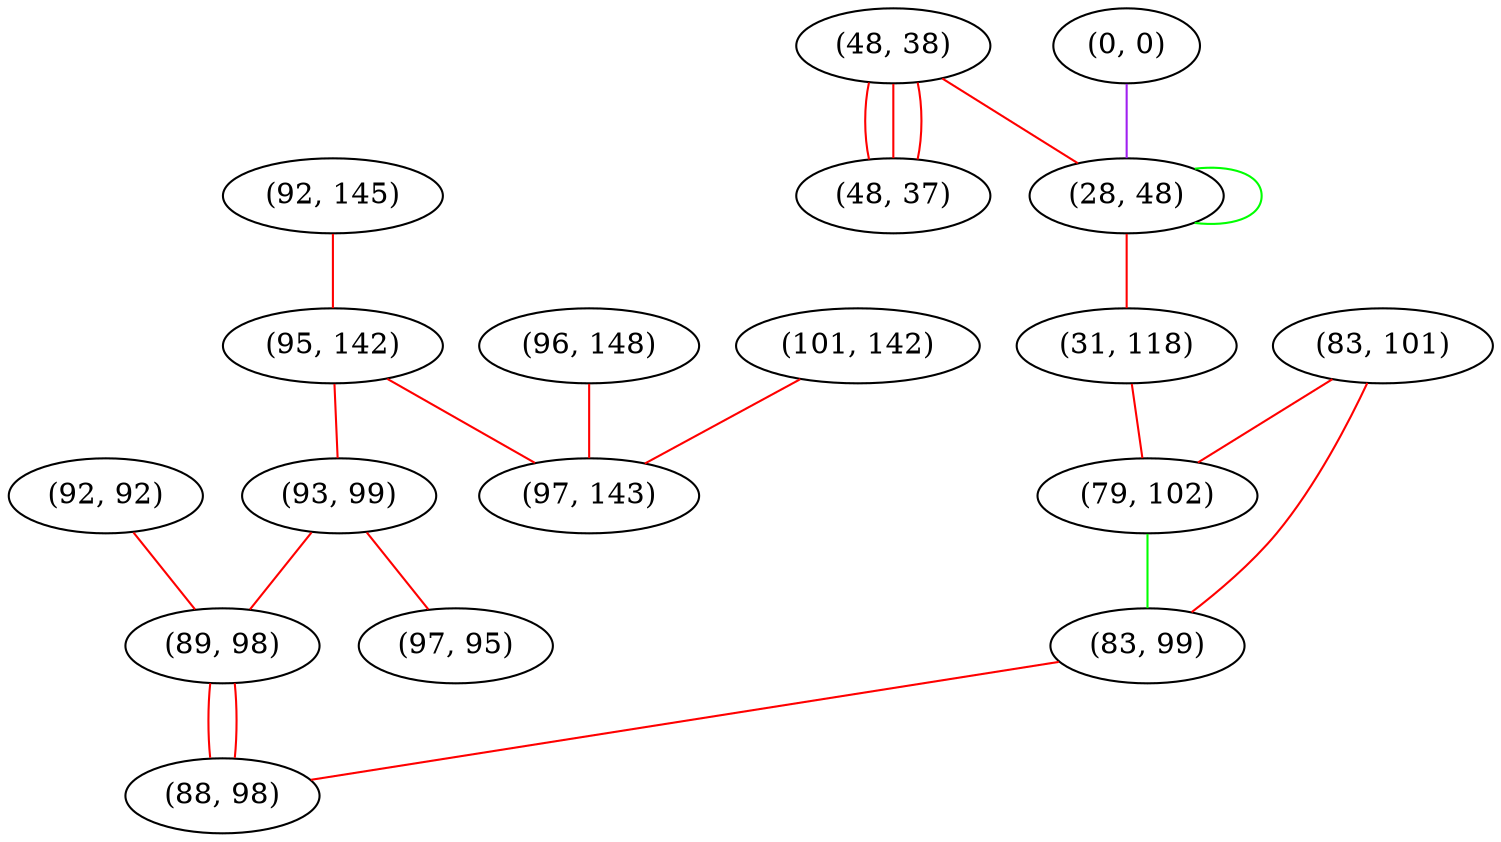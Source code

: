 graph "" {
"(48, 38)";
"(0, 0)";
"(92, 145)";
"(96, 148)";
"(28, 48)";
"(95, 142)";
"(92, 92)";
"(31, 118)";
"(83, 101)";
"(101, 142)";
"(79, 102)";
"(97, 143)";
"(83, 99)";
"(93, 99)";
"(89, 98)";
"(48, 37)";
"(97, 95)";
"(88, 98)";
"(48, 38)" -- "(48, 37)"  [color=red, key=0, weight=1];
"(48, 38)" -- "(48, 37)"  [color=red, key=1, weight=1];
"(48, 38)" -- "(48, 37)"  [color=red, key=2, weight=1];
"(48, 38)" -- "(28, 48)"  [color=red, key=0, weight=1];
"(0, 0)" -- "(28, 48)"  [color=purple, key=0, weight=4];
"(92, 145)" -- "(95, 142)"  [color=red, key=0, weight=1];
"(96, 148)" -- "(97, 143)"  [color=red, key=0, weight=1];
"(28, 48)" -- "(31, 118)"  [color=red, key=0, weight=1];
"(28, 48)" -- "(28, 48)"  [color=green, key=0, weight=2];
"(95, 142)" -- "(97, 143)"  [color=red, key=0, weight=1];
"(95, 142)" -- "(93, 99)"  [color=red, key=0, weight=1];
"(92, 92)" -- "(89, 98)"  [color=red, key=0, weight=1];
"(31, 118)" -- "(79, 102)"  [color=red, key=0, weight=1];
"(83, 101)" -- "(79, 102)"  [color=red, key=0, weight=1];
"(83, 101)" -- "(83, 99)"  [color=red, key=0, weight=1];
"(101, 142)" -- "(97, 143)"  [color=red, key=0, weight=1];
"(79, 102)" -- "(83, 99)"  [color=green, key=0, weight=2];
"(83, 99)" -- "(88, 98)"  [color=red, key=0, weight=1];
"(93, 99)" -- "(89, 98)"  [color=red, key=0, weight=1];
"(93, 99)" -- "(97, 95)"  [color=red, key=0, weight=1];
"(89, 98)" -- "(88, 98)"  [color=red, key=0, weight=1];
"(89, 98)" -- "(88, 98)"  [color=red, key=1, weight=1];
}
